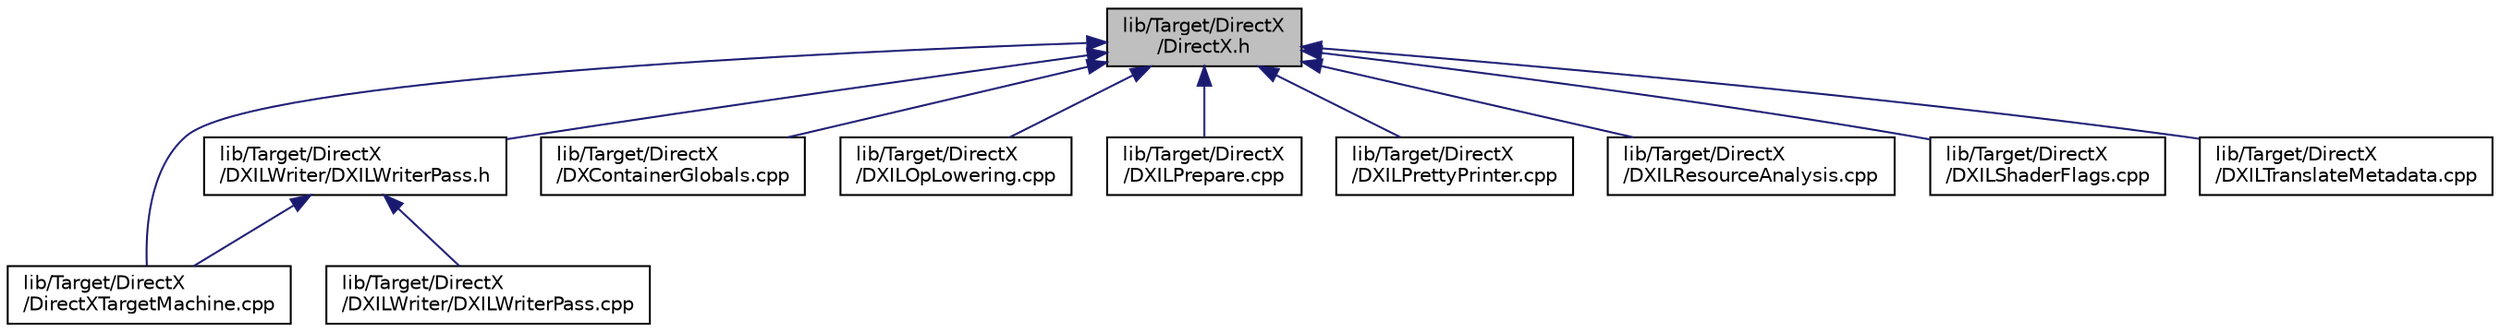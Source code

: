 digraph "lib/Target/DirectX/DirectX.h"
{
 // LATEX_PDF_SIZE
  bgcolor="transparent";
  edge [fontname="Helvetica",fontsize="10",labelfontname="Helvetica",labelfontsize="10"];
  node [fontname="Helvetica",fontsize="10",shape=record];
  Node1 [label="lib/Target/DirectX\l/DirectX.h",height=0.2,width=0.4,color="black", fillcolor="grey75", style="filled", fontcolor="black",tooltip=" "];
  Node1 -> Node2 [dir="back",color="midnightblue",fontsize="10",style="solid",fontname="Helvetica"];
  Node2 [label="lib/Target/DirectX\l/DXILWriter/DXILWriterPass.h",height=0.2,width=0.4,color="black",URL="$DXILWriterPass_8h.html",tooltip=" "];
  Node2 -> Node3 [dir="back",color="midnightblue",fontsize="10",style="solid",fontname="Helvetica"];
  Node3 [label="lib/Target/DirectX\l/DirectXTargetMachine.cpp",height=0.2,width=0.4,color="black",URL="$DirectXTargetMachine_8cpp.html",tooltip=" "];
  Node2 -> Node4 [dir="back",color="midnightblue",fontsize="10",style="solid",fontname="Helvetica"];
  Node4 [label="lib/Target/DirectX\l/DXILWriter/DXILWriterPass.cpp",height=0.2,width=0.4,color="black",URL="$DXILWriterPass_8cpp.html",tooltip=" "];
  Node1 -> Node3 [dir="back",color="midnightblue",fontsize="10",style="solid",fontname="Helvetica"];
  Node1 -> Node5 [dir="back",color="midnightblue",fontsize="10",style="solid",fontname="Helvetica"];
  Node5 [label="lib/Target/DirectX\l/DXContainerGlobals.cpp",height=0.2,width=0.4,color="black",URL="$DXContainerGlobals_8cpp.html",tooltip=" "];
  Node1 -> Node6 [dir="back",color="midnightblue",fontsize="10",style="solid",fontname="Helvetica"];
  Node6 [label="lib/Target/DirectX\l/DXILOpLowering.cpp",height=0.2,width=0.4,color="black",URL="$DXILOpLowering_8cpp.html",tooltip=" "];
  Node1 -> Node7 [dir="back",color="midnightblue",fontsize="10",style="solid",fontname="Helvetica"];
  Node7 [label="lib/Target/DirectX\l/DXILPrepare.cpp",height=0.2,width=0.4,color="black",URL="$DXILPrepare_8cpp.html",tooltip=" "];
  Node1 -> Node8 [dir="back",color="midnightblue",fontsize="10",style="solid",fontname="Helvetica"];
  Node8 [label="lib/Target/DirectX\l/DXILPrettyPrinter.cpp",height=0.2,width=0.4,color="black",URL="$DXILPrettyPrinter_8cpp.html",tooltip=" "];
  Node1 -> Node9 [dir="back",color="midnightblue",fontsize="10",style="solid",fontname="Helvetica"];
  Node9 [label="lib/Target/DirectX\l/DXILResourceAnalysis.cpp",height=0.2,width=0.4,color="black",URL="$DXILResourceAnalysis_8cpp.html",tooltip=" "];
  Node1 -> Node10 [dir="back",color="midnightblue",fontsize="10",style="solid",fontname="Helvetica"];
  Node10 [label="lib/Target/DirectX\l/DXILShaderFlags.cpp",height=0.2,width=0.4,color="black",URL="$DXILShaderFlags_8cpp.html",tooltip=" "];
  Node1 -> Node11 [dir="back",color="midnightblue",fontsize="10",style="solid",fontname="Helvetica"];
  Node11 [label="lib/Target/DirectX\l/DXILTranslateMetadata.cpp",height=0.2,width=0.4,color="black",URL="$DXILTranslateMetadata_8cpp.html",tooltip=" "];
}
